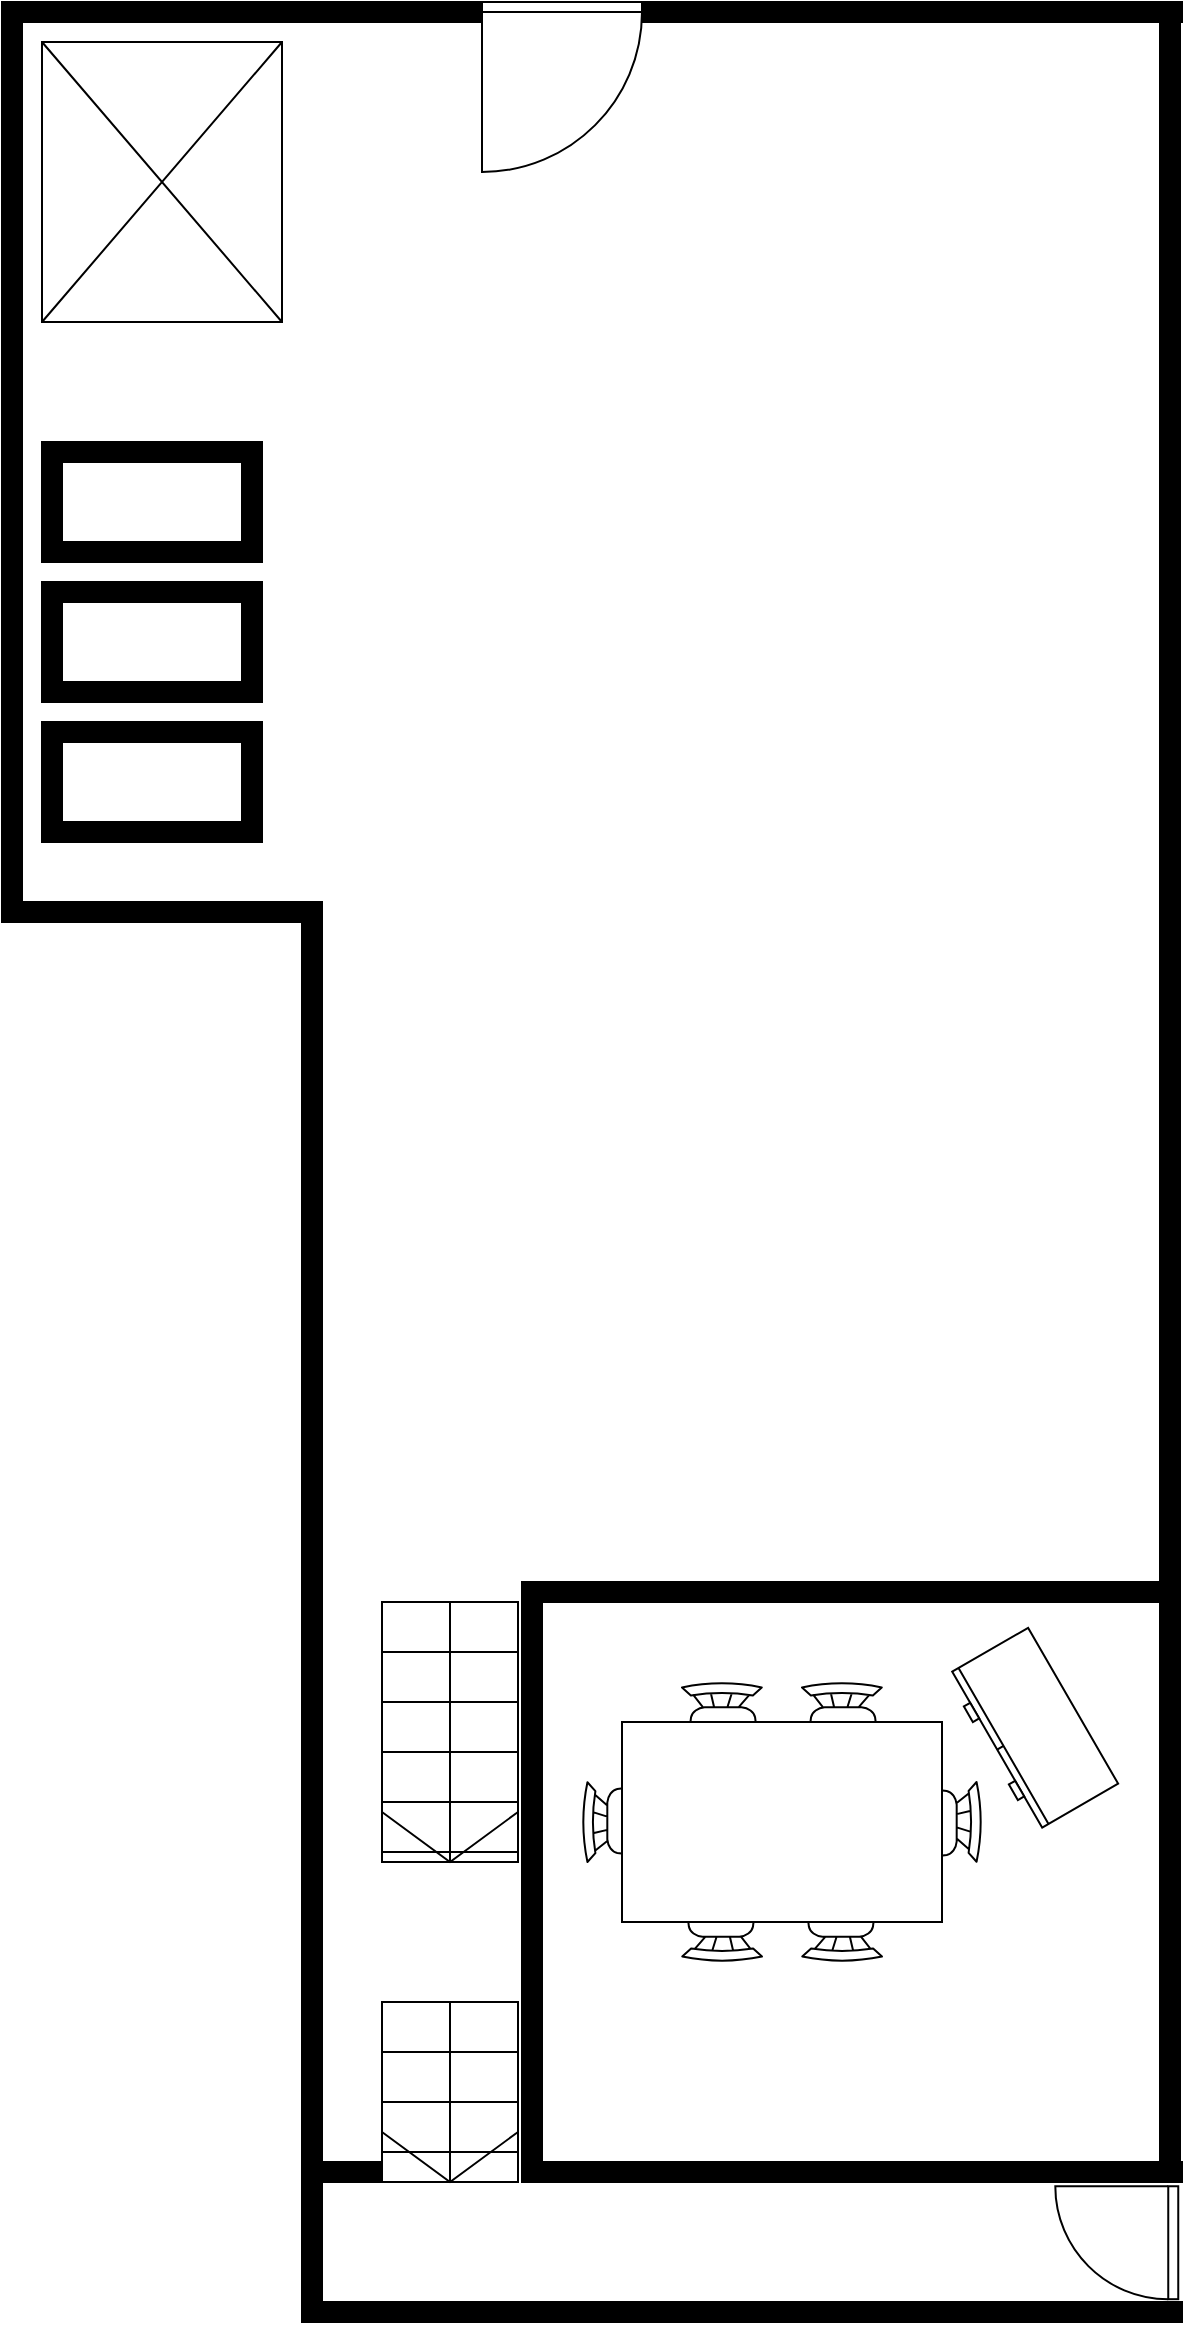 <mxfile version="24.7.7">
  <diagram name="Page-1" id="Y8QuPoXwG9khLA4_8Ner">
    <mxGraphModel dx="2963" dy="1569" grid="1" gridSize="10" guides="1" tooltips="1" connect="1" arrows="1" fold="1" page="1" pageScale="1" pageWidth="850" pageHeight="1100" math="0" shadow="0">
      <root>
        <mxCell id="0" />
        <mxCell id="1" parent="0" />
        <mxCell id="4xzphoI-dyP45P7JXBgg-1" value="" style="verticalLabelPosition=bottom;html=1;verticalAlign=top;align=center;shape=mxgraph.floorplan.wall;fillColor=strokeColor;" vertex="1" parent="1">
          <mxGeometry x="120" y="40" width="240" height="10" as="geometry" />
        </mxCell>
        <mxCell id="4xzphoI-dyP45P7JXBgg-2" value="" style="verticalLabelPosition=bottom;html=1;verticalAlign=top;align=center;shape=mxgraph.floorplan.doorLeft;aspect=fixed;" vertex="1" parent="1">
          <mxGeometry x="360" y="40" width="80" height="85" as="geometry" />
        </mxCell>
        <mxCell id="4xzphoI-dyP45P7JXBgg-3" value="" style="verticalLabelPosition=bottom;html=1;verticalAlign=top;align=center;shape=mxgraph.floorplan.wall;fillColor=strokeColor;" vertex="1" parent="1">
          <mxGeometry x="440" y="40" width="270" height="10" as="geometry" />
        </mxCell>
        <mxCell id="4xzphoI-dyP45P7JXBgg-4" value="" style="verticalLabelPosition=bottom;html=1;verticalAlign=top;align=center;shape=mxgraph.floorplan.wall;fillColor=strokeColor;direction=south;" vertex="1" parent="1">
          <mxGeometry x="120" y="50" width="10" height="450" as="geometry" />
        </mxCell>
        <mxCell id="4xzphoI-dyP45P7JXBgg-5" value="" style="verticalLabelPosition=bottom;html=1;verticalAlign=top;align=center;shape=mxgraph.floorplan.wall;fillColor=strokeColor;" vertex="1" parent="1">
          <mxGeometry x="130" y="490" width="150" height="10" as="geometry" />
        </mxCell>
        <mxCell id="4xzphoI-dyP45P7JXBgg-6" value="" style="verticalLabelPosition=bottom;html=1;verticalAlign=top;align=center;shape=mxgraph.floorplan.wall;fillColor=strokeColor;direction=south;" vertex="1" parent="1">
          <mxGeometry x="699" y="50" width="10" height="790" as="geometry" />
        </mxCell>
        <mxCell id="4xzphoI-dyP45P7JXBgg-7" value="" style="verticalLabelPosition=bottom;html=1;verticalAlign=top;align=center;shape=mxgraph.floorplan.wall;fillColor=strokeColor;direction=south;" vertex="1" parent="1">
          <mxGeometry x="270" y="500" width="10" height="700" as="geometry" />
        </mxCell>
        <mxCell id="4xzphoI-dyP45P7JXBgg-8" value="" style="verticalLabelPosition=bottom;html=1;verticalAlign=top;align=center;shape=mxgraph.floorplan.stairs;direction=south;" vertex="1" parent="1">
          <mxGeometry x="310" y="840" width="68" height="130" as="geometry" />
        </mxCell>
        <mxCell id="4xzphoI-dyP45P7JXBgg-9" value="" style="verticalLabelPosition=bottom;html=1;verticalAlign=top;align=center;shape=mxgraph.floorplan.chair;shadow=0;" vertex="1" parent="1">
          <mxGeometry x="460" y="880" width="40" height="52" as="geometry" />
        </mxCell>
        <mxCell id="4xzphoI-dyP45P7JXBgg-10" value="" style="verticalLabelPosition=bottom;html=1;verticalAlign=top;align=center;shape=mxgraph.floorplan.chair;shadow=0;direction=west;" vertex="1" parent="1">
          <mxGeometry x="460" y="968" width="40" height="52" as="geometry" />
        </mxCell>
        <mxCell id="4xzphoI-dyP45P7JXBgg-11" value="" style="verticalLabelPosition=bottom;html=1;verticalAlign=top;align=center;shape=mxgraph.floorplan.chair;shadow=0;direction=north;" vertex="1" parent="1">
          <mxGeometry x="410" y="930" width="52" height="40" as="geometry" />
        </mxCell>
        <mxCell id="4xzphoI-dyP45P7JXBgg-12" value="" style="verticalLabelPosition=bottom;html=1;verticalAlign=top;align=center;shape=mxgraph.floorplan.chair;shadow=0;direction=south" vertex="1" parent="1">
          <mxGeometry x="558" y="930" width="52" height="40" as="geometry" />
        </mxCell>
        <mxCell id="4xzphoI-dyP45P7JXBgg-13" value="" style="verticalLabelPosition=bottom;html=1;verticalAlign=top;align=center;shape=mxgraph.floorplan.chair;shadow=0;" vertex="1" parent="1">
          <mxGeometry x="520" y="880" width="40" height="52" as="geometry" />
        </mxCell>
        <mxCell id="4xzphoI-dyP45P7JXBgg-14" value="" style="verticalLabelPosition=bottom;html=1;verticalAlign=top;align=center;shape=mxgraph.floorplan.chair;shadow=0;direction=west;" vertex="1" parent="1">
          <mxGeometry x="520" y="968" width="40" height="52" as="geometry" />
        </mxCell>
        <mxCell id="4xzphoI-dyP45P7JXBgg-15" value="" style="shape=rect;shadow=0;html=1;" vertex="1" parent="1">
          <mxGeometry x="430" y="900" width="160" height="100" as="geometry" />
        </mxCell>
        <mxCell id="4xzphoI-dyP45P7JXBgg-16" value="" style="verticalLabelPosition=bottom;html=1;verticalAlign=top;align=center;shape=mxgraph.floorplan.wall;fillColor=strokeColor;" vertex="1" parent="1">
          <mxGeometry x="380" y="830" width="320" height="10" as="geometry" />
        </mxCell>
        <mxCell id="4xzphoI-dyP45P7JXBgg-17" value="" style="verticalLabelPosition=bottom;html=1;verticalAlign=top;align=center;shape=mxgraph.floorplan.stairs;direction=south;" vertex="1" parent="1">
          <mxGeometry x="310" y="1040" width="68" height="90" as="geometry" />
        </mxCell>
        <mxCell id="4xzphoI-dyP45P7JXBgg-18" value="" style="verticalLabelPosition=bottom;html=1;verticalAlign=top;align=center;shape=mxgraph.floorplan.wall;fillColor=strokeColor;" vertex="1" parent="1">
          <mxGeometry x="380" y="1120" width="330" height="10" as="geometry" />
        </mxCell>
        <mxCell id="4xzphoI-dyP45P7JXBgg-19" value="" style="verticalLabelPosition=bottom;html=1;verticalAlign=top;align=center;shape=mxgraph.floorplan.wall;fillColor=strokeColor;" vertex="1" parent="1">
          <mxGeometry x="280" y="1190" width="430" height="10" as="geometry" />
        </mxCell>
        <mxCell id="4xzphoI-dyP45P7JXBgg-23" value="" style="verticalLabelPosition=bottom;html=1;verticalAlign=top;align=center;shape=mxgraph.floorplan.doorLeft;aspect=fixed;rotation=90;" vertex="1" parent="1">
          <mxGeometry x="649.89" y="1130.36" width="56.47" height="60" as="geometry" />
        </mxCell>
        <mxCell id="4xzphoI-dyP45P7JXBgg-24" value="" style="verticalLabelPosition=bottom;html=1;verticalAlign=top;align=center;shape=mxgraph.floorplan.room;fillColor=strokeColor;strokeWidth=1;" vertex="1" parent="1">
          <mxGeometry x="140" y="400" width="110" height="60" as="geometry" />
        </mxCell>
        <mxCell id="4xzphoI-dyP45P7JXBgg-25" value="" style="verticalLabelPosition=bottom;html=1;verticalAlign=top;align=center;shape=mxgraph.floorplan.room;fillColor=strokeColor;strokeWidth=1;" vertex="1" parent="1">
          <mxGeometry x="140" y="330" width="110" height="60" as="geometry" />
        </mxCell>
        <mxCell id="4xzphoI-dyP45P7JXBgg-26" value="" style="verticalLabelPosition=bottom;html=1;verticalAlign=top;align=center;shape=mxgraph.floorplan.room;fillColor=strokeColor;strokeWidth=1;" vertex="1" parent="1">
          <mxGeometry x="140" y="260" width="110" height="60" as="geometry" />
        </mxCell>
        <mxCell id="4xzphoI-dyP45P7JXBgg-27" value="" style="verticalLabelPosition=bottom;html=1;verticalAlign=top;align=center;shape=mxgraph.floorplan.wall;fillColor=strokeColor;direction=south;" vertex="1" parent="1">
          <mxGeometry x="699" y="840" width="10" height="280" as="geometry" />
        </mxCell>
        <mxCell id="4xzphoI-dyP45P7JXBgg-28" value="" style="verticalLabelPosition=bottom;html=1;verticalAlign=top;align=center;shape=mxgraph.floorplan.wall;fillColor=strokeColor;direction=south;" vertex="1" parent="1">
          <mxGeometry x="380" y="840" width="10" height="280" as="geometry" />
        </mxCell>
        <mxCell id="4xzphoI-dyP45P7JXBgg-29" value="" style="verticalLabelPosition=bottom;html=1;verticalAlign=top;align=center;shape=mxgraph.floorplan.wall;fillColor=strokeColor;" vertex="1" parent="1">
          <mxGeometry x="281" y="1120" width="29" height="10" as="geometry" />
        </mxCell>
        <mxCell id="4xzphoI-dyP45P7JXBgg-31" value="" style="verticalLabelPosition=bottom;html=1;verticalAlign=top;align=center;shape=mxgraph.floorplan.dresser;rotation=60;" vertex="1" parent="1">
          <mxGeometry x="590" y="880" width="90" height="47.5" as="geometry" />
        </mxCell>
        <mxCell id="4xzphoI-dyP45P7JXBgg-32" value="" style="verticalLabelPosition=bottom;html=1;verticalAlign=top;align=center;shape=mxgraph.floorplan.elevator;" vertex="1" parent="1">
          <mxGeometry x="140" y="60" width="120" height="140" as="geometry" />
        </mxCell>
      </root>
    </mxGraphModel>
  </diagram>
</mxfile>
